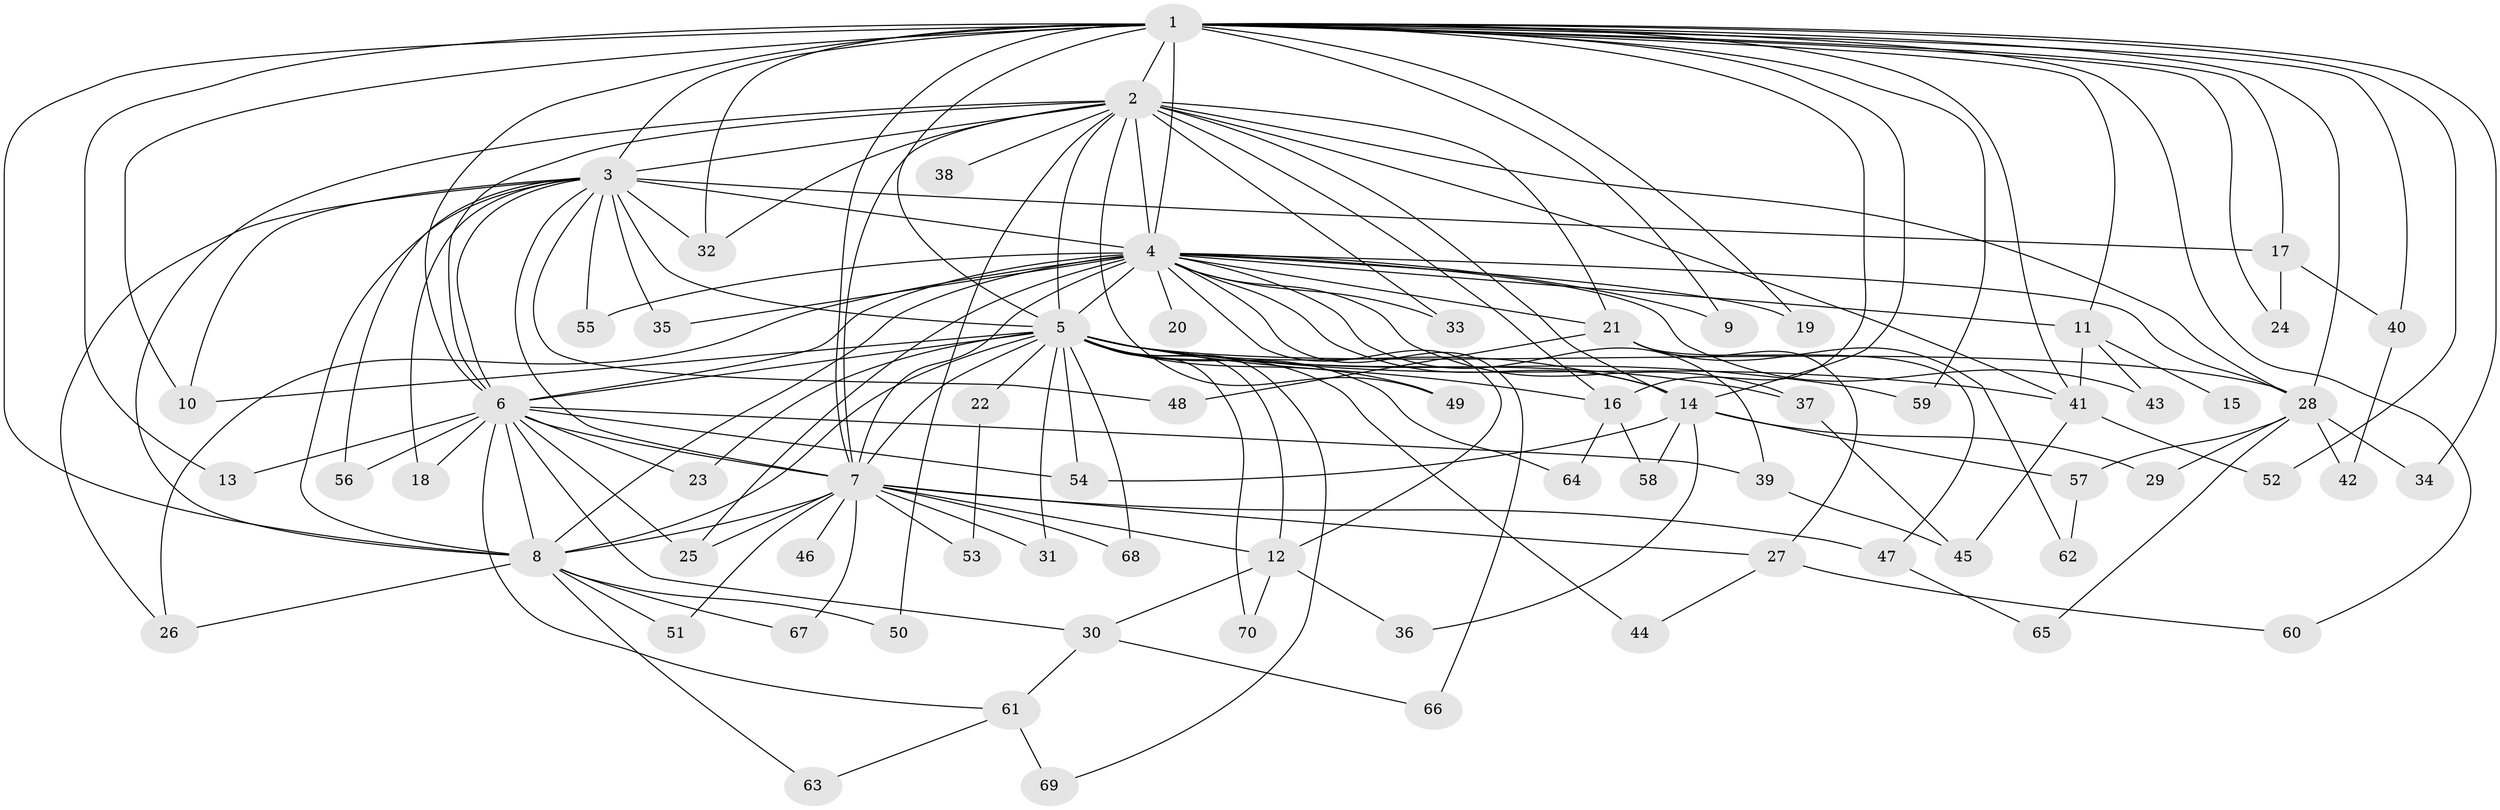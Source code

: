 // original degree distribution, {19: 0.030303030303030304, 21: 0.030303030303030304, 26: 0.010101010101010102, 32: 0.010101010101010102, 17: 0.010101010101010102, 15: 0.010101010101010102, 2: 0.5858585858585859, 3: 0.1717171717171717, 6: 0.020202020202020204, 4: 0.08080808080808081, 7: 0.010101010101010102, 5: 0.020202020202020204, 8: 0.010101010101010102}
// Generated by graph-tools (version 1.1) at 2025/49/03/04/25 22:49:40]
// undirected, 70 vertices, 161 edges
graph export_dot {
  node [color=gray90,style=filled];
  1;
  2;
  3;
  4;
  5;
  6;
  7;
  8;
  9;
  10;
  11;
  12;
  13;
  14;
  15;
  16;
  17;
  18;
  19;
  20;
  21;
  22;
  23;
  24;
  25;
  26;
  27;
  28;
  29;
  30;
  31;
  32;
  33;
  34;
  35;
  36;
  37;
  38;
  39;
  40;
  41;
  42;
  43;
  44;
  45;
  46;
  47;
  48;
  49;
  50;
  51;
  52;
  53;
  54;
  55;
  56;
  57;
  58;
  59;
  60;
  61;
  62;
  63;
  64;
  65;
  66;
  67;
  68;
  69;
  70;
  1 -- 2 [weight=3.0];
  1 -- 3 [weight=2.0];
  1 -- 4 [weight=4.0];
  1 -- 5 [weight=2.0];
  1 -- 6 [weight=2.0];
  1 -- 7 [weight=2.0];
  1 -- 8 [weight=3.0];
  1 -- 9 [weight=1.0];
  1 -- 10 [weight=1.0];
  1 -- 11 [weight=1.0];
  1 -- 13 [weight=2.0];
  1 -- 14 [weight=1.0];
  1 -- 16 [weight=1.0];
  1 -- 17 [weight=1.0];
  1 -- 19 [weight=1.0];
  1 -- 24 [weight=1.0];
  1 -- 28 [weight=1.0];
  1 -- 32 [weight=1.0];
  1 -- 34 [weight=1.0];
  1 -- 40 [weight=1.0];
  1 -- 41 [weight=1.0];
  1 -- 52 [weight=1.0];
  1 -- 59 [weight=1.0];
  1 -- 60 [weight=1.0];
  2 -- 3 [weight=1.0];
  2 -- 4 [weight=2.0];
  2 -- 5 [weight=1.0];
  2 -- 6 [weight=1.0];
  2 -- 7 [weight=1.0];
  2 -- 8 [weight=1.0];
  2 -- 14 [weight=1.0];
  2 -- 16 [weight=1.0];
  2 -- 21 [weight=1.0];
  2 -- 28 [weight=1.0];
  2 -- 32 [weight=1.0];
  2 -- 33 [weight=1.0];
  2 -- 38 [weight=1.0];
  2 -- 41 [weight=1.0];
  2 -- 49 [weight=1.0];
  2 -- 50 [weight=1.0];
  3 -- 4 [weight=3.0];
  3 -- 5 [weight=1.0];
  3 -- 6 [weight=1.0];
  3 -- 7 [weight=1.0];
  3 -- 8 [weight=1.0];
  3 -- 10 [weight=1.0];
  3 -- 17 [weight=1.0];
  3 -- 18 [weight=1.0];
  3 -- 26 [weight=1.0];
  3 -- 32 [weight=1.0];
  3 -- 35 [weight=1.0];
  3 -- 48 [weight=1.0];
  3 -- 55 [weight=1.0];
  3 -- 56 [weight=1.0];
  4 -- 5 [weight=3.0];
  4 -- 6 [weight=3.0];
  4 -- 7 [weight=3.0];
  4 -- 8 [weight=2.0];
  4 -- 9 [weight=1.0];
  4 -- 11 [weight=1.0];
  4 -- 12 [weight=2.0];
  4 -- 14 [weight=1.0];
  4 -- 19 [weight=1.0];
  4 -- 20 [weight=2.0];
  4 -- 21 [weight=1.0];
  4 -- 25 [weight=1.0];
  4 -- 26 [weight=1.0];
  4 -- 28 [weight=1.0];
  4 -- 33 [weight=1.0];
  4 -- 35 [weight=1.0];
  4 -- 37 [weight=1.0];
  4 -- 39 [weight=1.0];
  4 -- 43 [weight=1.0];
  4 -- 55 [weight=1.0];
  4 -- 66 [weight=1.0];
  5 -- 6 [weight=2.0];
  5 -- 7 [weight=2.0];
  5 -- 8 [weight=1.0];
  5 -- 10 [weight=1.0];
  5 -- 12 [weight=1.0];
  5 -- 14 [weight=1.0];
  5 -- 16 [weight=2.0];
  5 -- 22 [weight=1.0];
  5 -- 23 [weight=1.0];
  5 -- 28 [weight=1.0];
  5 -- 31 [weight=1.0];
  5 -- 37 [weight=1.0];
  5 -- 41 [weight=1.0];
  5 -- 44 [weight=1.0];
  5 -- 49 [weight=1.0];
  5 -- 54 [weight=1.0];
  5 -- 59 [weight=1.0];
  5 -- 64 [weight=1.0];
  5 -- 68 [weight=1.0];
  5 -- 69 [weight=1.0];
  5 -- 70 [weight=1.0];
  6 -- 7 [weight=1.0];
  6 -- 8 [weight=1.0];
  6 -- 13 [weight=1.0];
  6 -- 18 [weight=1.0];
  6 -- 23 [weight=1.0];
  6 -- 25 [weight=1.0];
  6 -- 30 [weight=1.0];
  6 -- 39 [weight=1.0];
  6 -- 54 [weight=1.0];
  6 -- 56 [weight=1.0];
  6 -- 61 [weight=1.0];
  7 -- 8 [weight=1.0];
  7 -- 12 [weight=1.0];
  7 -- 25 [weight=1.0];
  7 -- 27 [weight=1.0];
  7 -- 31 [weight=1.0];
  7 -- 46 [weight=1.0];
  7 -- 47 [weight=1.0];
  7 -- 51 [weight=1.0];
  7 -- 53 [weight=1.0];
  7 -- 67 [weight=1.0];
  7 -- 68 [weight=1.0];
  8 -- 26 [weight=1.0];
  8 -- 50 [weight=1.0];
  8 -- 51 [weight=1.0];
  8 -- 63 [weight=1.0];
  8 -- 67 [weight=1.0];
  11 -- 15 [weight=1.0];
  11 -- 41 [weight=1.0];
  11 -- 43 [weight=1.0];
  12 -- 30 [weight=1.0];
  12 -- 36 [weight=1.0];
  12 -- 70 [weight=1.0];
  14 -- 29 [weight=1.0];
  14 -- 36 [weight=1.0];
  14 -- 54 [weight=1.0];
  14 -- 57 [weight=1.0];
  14 -- 58 [weight=1.0];
  16 -- 58 [weight=1.0];
  16 -- 64 [weight=1.0];
  17 -- 24 [weight=1.0];
  17 -- 40 [weight=1.0];
  21 -- 27 [weight=1.0];
  21 -- 47 [weight=1.0];
  21 -- 48 [weight=1.0];
  21 -- 62 [weight=1.0];
  22 -- 53 [weight=1.0];
  27 -- 44 [weight=1.0];
  27 -- 60 [weight=1.0];
  28 -- 29 [weight=1.0];
  28 -- 34 [weight=1.0];
  28 -- 42 [weight=1.0];
  28 -- 57 [weight=1.0];
  28 -- 65 [weight=1.0];
  30 -- 61 [weight=1.0];
  30 -- 66 [weight=1.0];
  37 -- 45 [weight=1.0];
  39 -- 45 [weight=1.0];
  40 -- 42 [weight=1.0];
  41 -- 45 [weight=1.0];
  41 -- 52 [weight=1.0];
  47 -- 65 [weight=1.0];
  57 -- 62 [weight=1.0];
  61 -- 63 [weight=1.0];
  61 -- 69 [weight=1.0];
}
